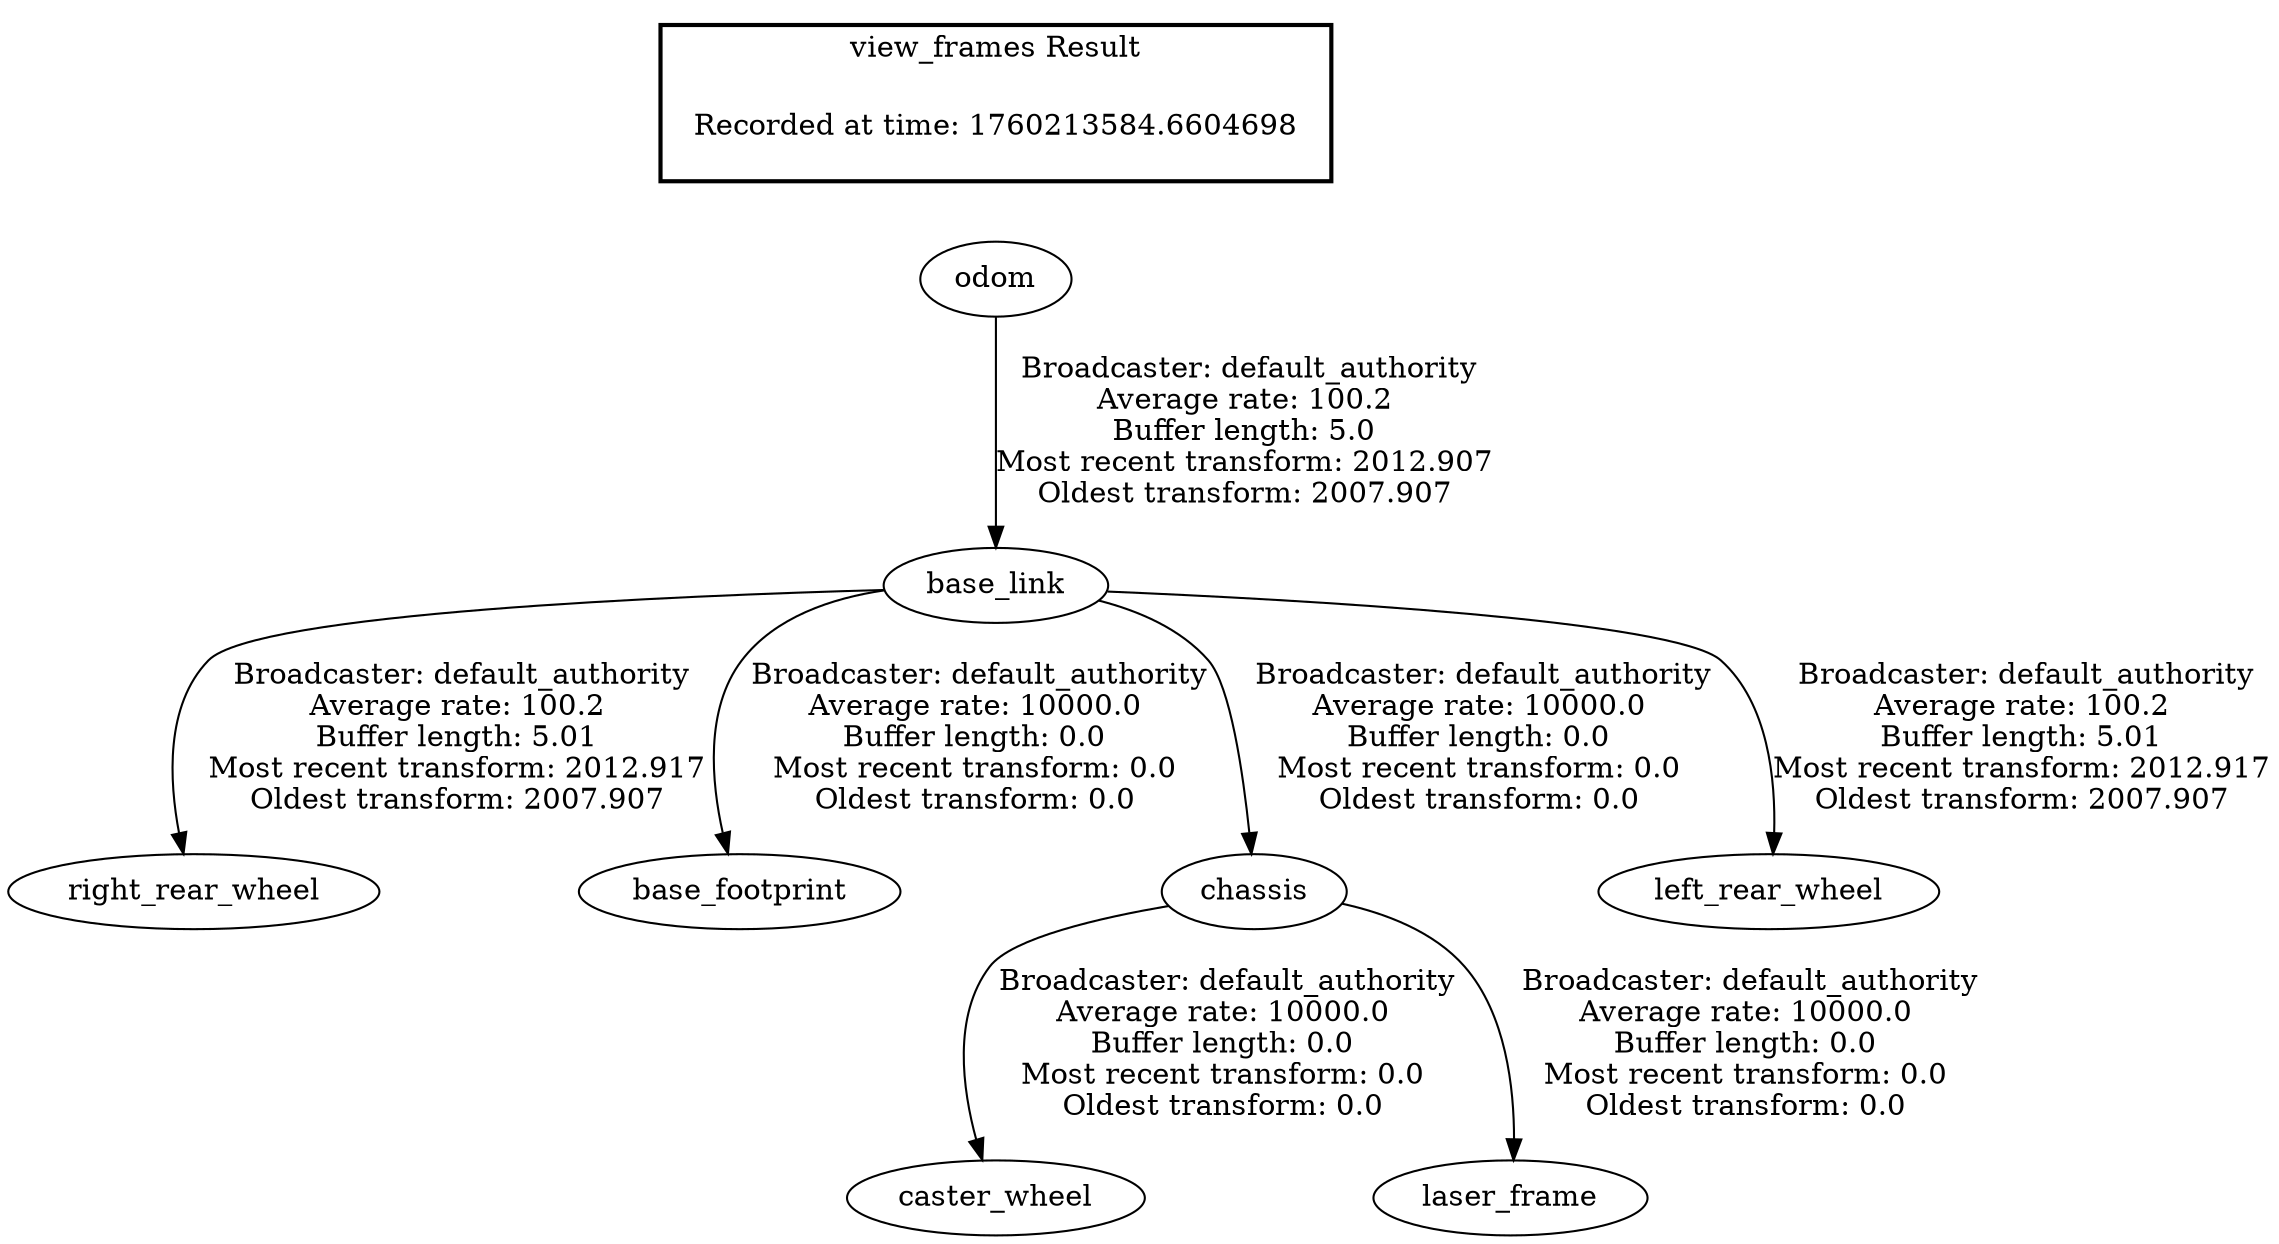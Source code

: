 digraph G {
"base_link" -> "right_rear_wheel"[label=" Broadcaster: default_authority\nAverage rate: 100.2\nBuffer length: 5.01\nMost recent transform: 2012.917\nOldest transform: 2007.907\n"];
"odom" -> "base_link"[label=" Broadcaster: default_authority\nAverage rate: 100.2\nBuffer length: 5.0\nMost recent transform: 2012.907\nOldest transform: 2007.907\n"];
"base_link" -> "base_footprint"[label=" Broadcaster: default_authority\nAverage rate: 10000.0\nBuffer length: 0.0\nMost recent transform: 0.0\nOldest transform: 0.0\n"];
"chassis" -> "caster_wheel"[label=" Broadcaster: default_authority\nAverage rate: 10000.0\nBuffer length: 0.0\nMost recent transform: 0.0\nOldest transform: 0.0\n"];
"base_link" -> "chassis"[label=" Broadcaster: default_authority\nAverage rate: 10000.0\nBuffer length: 0.0\nMost recent transform: 0.0\nOldest transform: 0.0\n"];
"chassis" -> "laser_frame"[label=" Broadcaster: default_authority\nAverage rate: 10000.0\nBuffer length: 0.0\nMost recent transform: 0.0\nOldest transform: 0.0\n"];
"base_link" -> "left_rear_wheel"[label=" Broadcaster: default_authority\nAverage rate: 100.2\nBuffer length: 5.01\nMost recent transform: 2012.917\nOldest transform: 2007.907\n"];
edge [style=invis];
 subgraph cluster_legend { style=bold; color=black; label ="view_frames Result";
"Recorded at time: 1760213584.6604698"[ shape=plaintext ] ;
}->"odom";
}